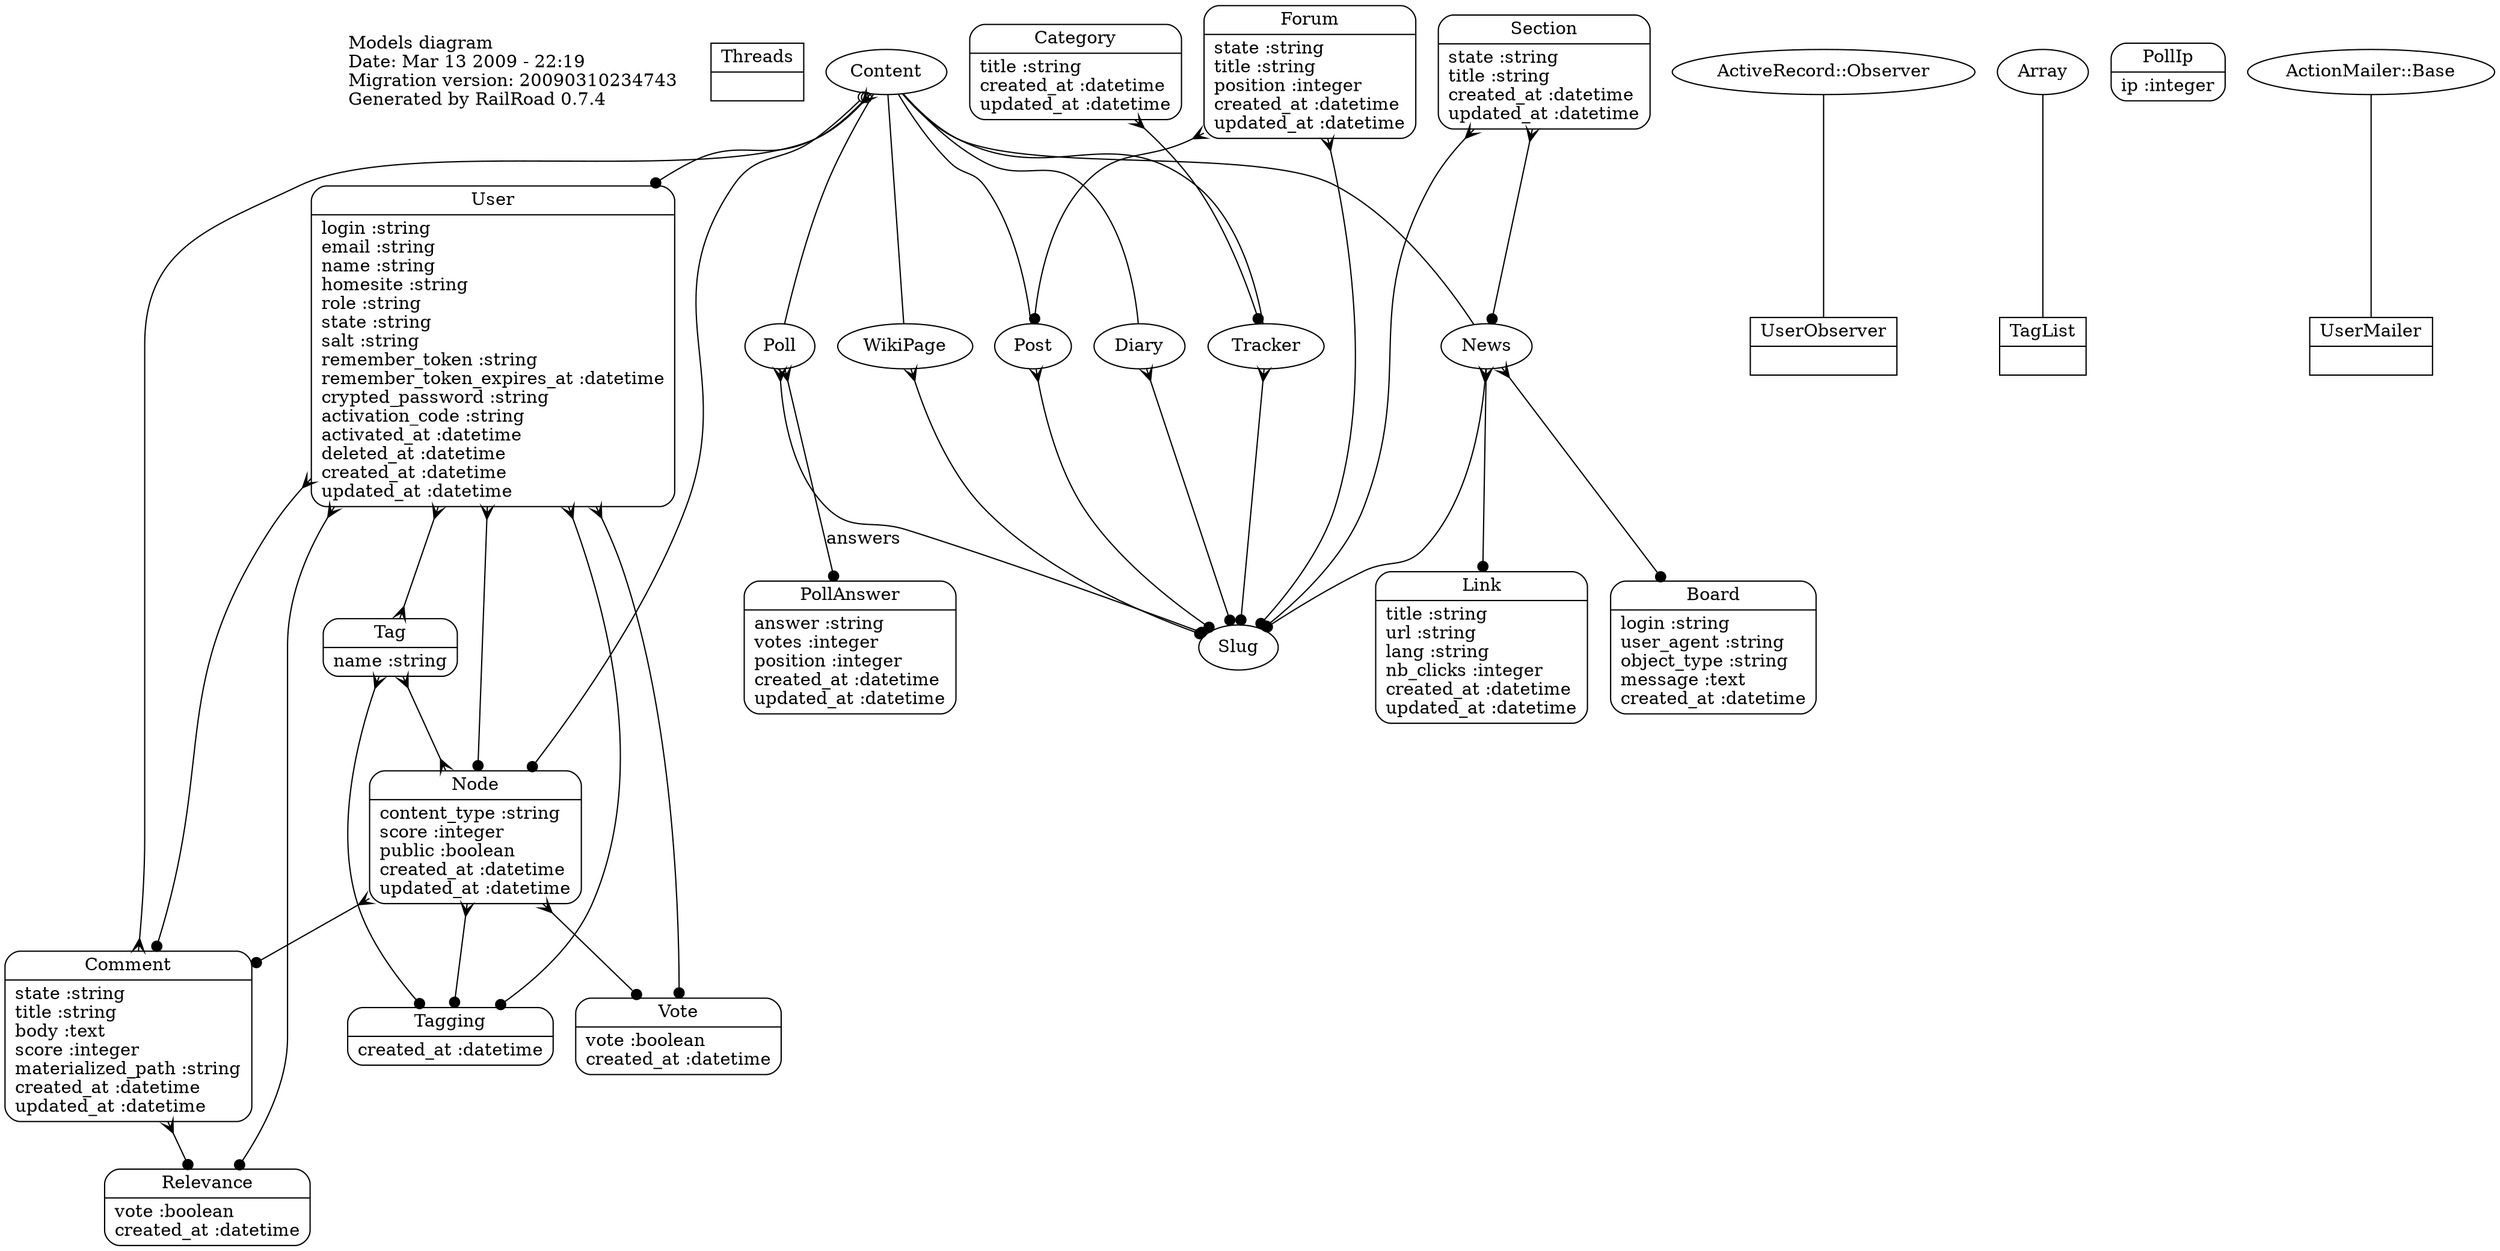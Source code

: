 digraph models_diagram {
	graph[overlap=false, splines=true]
	_diagram_info [shape="plaintext", label="Models diagram\lDate: Mar 13 2009 - 22:19\lMigration version: 20090310234743\lGenerated by RailRoad 0.7.4\l", fontsize=14]
	"Threads" [shape=record, label="{Threads|}"]
	"Tag" [shape=Mrecord, label="{Tag|name :string\l}"]
	"Node" [shape=Mrecord, label="{Node|content_type :string\lscore :integer\lpublic :boolean\lcreated_at :datetime\lupdated_at :datetime\l}"]
	"UserObserver" [shape=record, label="{UserObserver|}"]
	"Poll" []
	"Forum" [shape=Mrecord, label="{Forum|state :string\ltitle :string\lposition :integer\lcreated_at :datetime\lupdated_at :datetime\l}"]
	"Content" []
	"Diary" []
	"Relevance" [shape=Mrecord, label="{Relevance|vote :boolean\lcreated_at :datetime\l}"]
	"Comment" [shape=Mrecord, label="{Comment|state :string\ltitle :string\lbody :text\lscore :integer\lmaterialized_path :string\lcreated_at :datetime\lupdated_at :datetime\l}"]
	"TagList" [shape=record, label="{TagList|}"]
	"Board" [shape=Mrecord, label="{Board|login :string\luser_agent :string\lobject_type :string\lmessage :text\lcreated_at :datetime\l}"]
	"PollIp" [shape=Mrecord, label="{PollIp|ip :integer\l}"]
	"Tracker" []
	"Link" [shape=Mrecord, label="{Link|title :string\lurl :string\llang :string\lnb_clicks :integer\lcreated_at :datetime\lupdated_at :datetime\l}"]
	"PollAnswer" [shape=Mrecord, label="{PollAnswer|answer :string\lvotes :integer\lposition :integer\lcreated_at :datetime\lupdated_at :datetime\l}"]
	"Post" []
	"UserMailer" [shape=record, label="{UserMailer|}"]
	"User" [shape=Mrecord, label="{User|login :string\lemail :string\lname :string\lhomesite :string\lrole :string\lstate :string\lsalt :string\lremember_token :string\lremember_token_expires_at :datetime\lcrypted_password :string\lactivation_code :string\lactivated_at :datetime\ldeleted_at :datetime\lcreated_at :datetime\lupdated_at :datetime\l}"]
	"Tagging" [shape=Mrecord, label="{Tagging|created_at :datetime\l}"]
	"Category" [shape=Mrecord, label="{Category|title :string\lcreated_at :datetime\lupdated_at :datetime\l}"]
	"News" []
	"WikiPage" []
	"Section" [shape=Mrecord, label="{Section|state :string\ltitle :string\lcreated_at :datetime\lupdated_at :datetime\l}"]
	"Vote" [shape=Mrecord, label="{Vote|vote :boolean\lcreated_at :datetime\l}"]
	"Tag" -> "Node" [arrowtail=crow, arrowhead=crow, dir=both]
	"Tag" -> "Tagging" [arrowtail=crow, arrowhead=dot, dir=both]
	"Node" -> "Vote" [arrowtail=crow, arrowhead=dot, dir=both]
	"Node" -> "Tagging" [arrowtail=crow, arrowhead=dot, dir=both]
	"Node" -> "Comment" [arrowtail=crow, arrowhead=dot, dir=both]
	"ActiveRecord::Observer" -> "UserObserver" [label="", arrowhead="none", arrowtail="onormal"]
	"Poll" -> "Slug" [arrowtail=crow, arrowhead=dot, dir=both]
	"Poll" -> "PollAnswer" [label="answers", arrowtail=crow, arrowhead=dot, dir=both]
	"Content" -> "Poll" [label="", arrowhead="none", arrowtail="onormal"]
	"Forum" -> "Slug" [arrowtail=crow, arrowhead=dot, dir=both]
	"Forum" -> "Post" [arrowtail=crow, arrowhead=dot, dir=both]
	"Content" -> "Node" [arrowtail=odot, arrowhead=dot, dir=both]
	"Content" -> "User" [arrowtail=odot, arrowhead=dot, dir=both]
	"Content" -> "Comment" [arrowtail=crow, arrowhead=crow, dir=both]
	"Diary" -> "Slug" [arrowtail=crow, arrowhead=dot, dir=both]
	"Content" -> "Diary" [label="", arrowhead="none", arrowtail="onormal"]
	"Comment" -> "Relevance" [arrowtail=crow, arrowhead=dot, dir=both]
	"Array" -> "TagList" [label="", arrowhead="none", arrowtail="onormal"]
	"Tracker" -> "Slug" [arrowtail=crow, arrowhead=dot, dir=both]
	"Content" -> "Tracker" [label="", arrowhead="none", arrowtail="onormal"]
	"Post" -> "Slug" [arrowtail=crow, arrowhead=dot, dir=both]
	"Content" -> "Post" [label="", arrowhead="none", arrowtail="onormal"]
	"ActionMailer::Base" -> "UserMailer" [label="", arrowhead="none", arrowtail="onormal"]
	"User" -> "Node" [arrowtail=crow, arrowhead=dot, dir=both]
	"User" -> "Tag" [arrowtail=crow, arrowhead=crow, dir=both]
	"User" -> "Vote" [arrowtail=crow, arrowhead=dot, dir=both]
	"User" -> "Tagging" [arrowtail=crow, arrowhead=dot, dir=both]
	"User" -> "Relevance" [arrowtail=crow, arrowhead=dot, dir=both]
	"User" -> "Comment" [arrowtail=crow, arrowhead=dot, dir=both]
	"Category" -> "Tracker" [arrowtail=crow, arrowhead=dot, dir=both]
	"News" -> "Slug" [arrowtail=crow, arrowhead=dot, dir=both]
	"News" -> "Board" [arrowtail=crow, arrowhead=dot, dir=both]
	"News" -> "Link" [arrowtail=crow, arrowhead=dot, dir=both]
	"Content" -> "News" [label="", arrowhead="none", arrowtail="onormal"]
	"WikiPage" -> "Slug" [arrowtail=crow, arrowhead=dot, dir=both]
	"Content" -> "WikiPage" [label="", arrowhead="none", arrowtail="onormal"]
	"Section" -> "Slug" [arrowtail=crow, arrowhead=dot, dir=both]
	"Section" -> "News" [arrowtail=crow, arrowhead=dot, dir=both]
}
